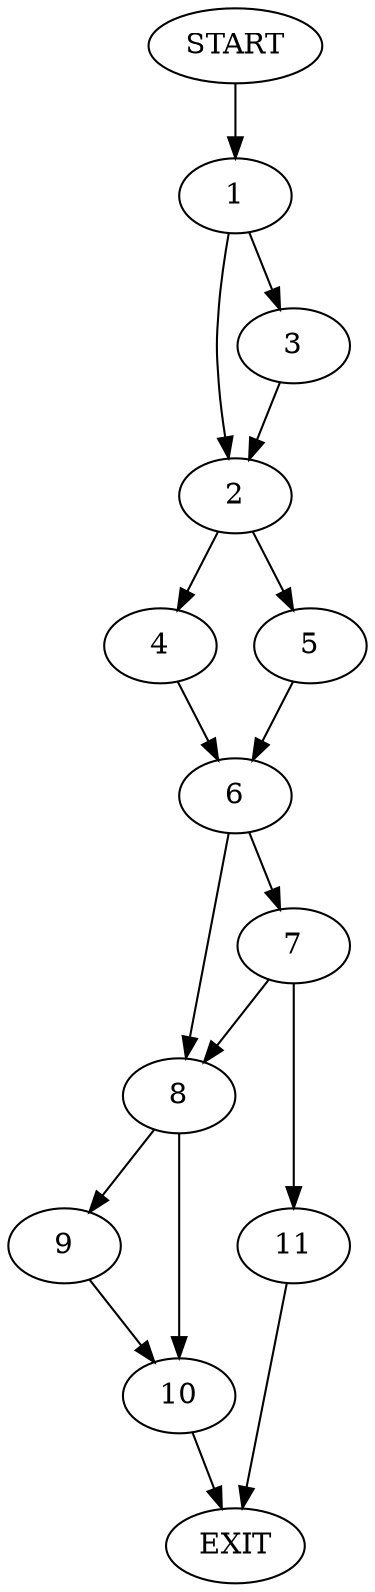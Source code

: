 digraph {
0 [label="START"]
12 [label="EXIT"]
0 -> 1
1 -> 2
1 -> 3
2 -> 4
2 -> 5
3 -> 2
4 -> 6
5 -> 6
6 -> 7
6 -> 8
8 -> 9
8 -> 10
7 -> 11
7 -> 8
11 -> 12
10 -> 12
9 -> 10
}
